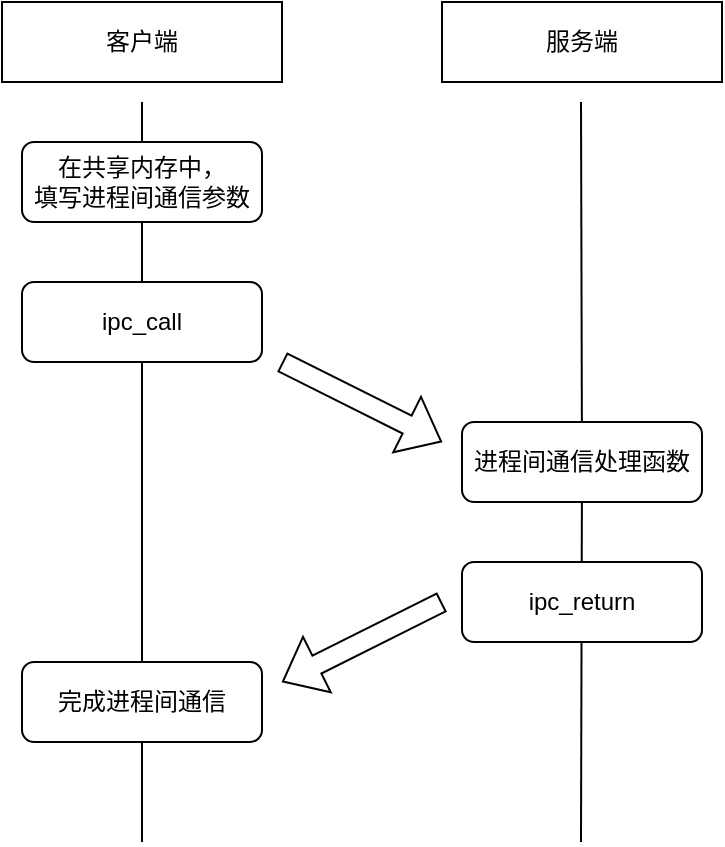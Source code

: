 <mxfile version="20.6.0" type="github">
  <diagram id="X8iErPKAvxndknGMTtUZ" name="第 1 页">
    <mxGraphModel dx="870" dy="538" grid="1" gridSize="10" guides="1" tooltips="1" connect="1" arrows="1" fold="1" page="1" pageScale="1" pageWidth="827" pageHeight="1169" math="0" shadow="0">
      <root>
        <mxCell id="0" />
        <mxCell id="1" parent="0" />
        <mxCell id="Kfr9wpKGolTqIImyM_xR-1" value="客户端" style="rounded=0;whiteSpace=wrap;html=1;" vertex="1" parent="1">
          <mxGeometry x="150" y="80" width="140" height="40" as="geometry" />
        </mxCell>
        <mxCell id="Kfr9wpKGolTqIImyM_xR-2" value="服务端" style="rounded=0;whiteSpace=wrap;html=1;" vertex="1" parent="1">
          <mxGeometry x="370" y="80" width="140" height="40" as="geometry" />
        </mxCell>
        <mxCell id="Kfr9wpKGolTqIImyM_xR-3" value="" style="endArrow=none;html=1;rounded=0;" edge="1" parent="1">
          <mxGeometry width="50" height="50" relative="1" as="geometry">
            <mxPoint x="220" y="500" as="sourcePoint" />
            <mxPoint x="220" y="130" as="targetPoint" />
          </mxGeometry>
        </mxCell>
        <mxCell id="Kfr9wpKGolTqIImyM_xR-4" value="" style="endArrow=none;html=1;rounded=0;startArrow=none;" edge="1" parent="1" source="Kfr9wpKGolTqIImyM_xR-7">
          <mxGeometry width="50" height="50" relative="1" as="geometry">
            <mxPoint x="439.5" y="500" as="sourcePoint" />
            <mxPoint x="439.5" y="130" as="targetPoint" />
          </mxGeometry>
        </mxCell>
        <mxCell id="Kfr9wpKGolTqIImyM_xR-5" value="在共享内存中，&lt;br&gt;填写进程间通信参数" style="rounded=1;whiteSpace=wrap;html=1;" vertex="1" parent="1">
          <mxGeometry x="160" y="150" width="120" height="40" as="geometry" />
        </mxCell>
        <mxCell id="Kfr9wpKGolTqIImyM_xR-6" value="ipc_call" style="rounded=1;whiteSpace=wrap;html=1;" vertex="1" parent="1">
          <mxGeometry x="160" y="220" width="120" height="40" as="geometry" />
        </mxCell>
        <mxCell id="Kfr9wpKGolTqIImyM_xR-7" value="进程间通信处理函数" style="rounded=1;whiteSpace=wrap;html=1;" vertex="1" parent="1">
          <mxGeometry x="380" y="290" width="120" height="40" as="geometry" />
        </mxCell>
        <mxCell id="Kfr9wpKGolTqIImyM_xR-8" value="" style="endArrow=none;html=1;rounded=0;" edge="1" parent="1" target="Kfr9wpKGolTqIImyM_xR-7">
          <mxGeometry width="50" height="50" relative="1" as="geometry">
            <mxPoint x="439.5" y="500" as="sourcePoint" />
            <mxPoint x="439.5" y="130" as="targetPoint" />
          </mxGeometry>
        </mxCell>
        <mxCell id="Kfr9wpKGolTqIImyM_xR-9" value="" style="shape=flexArrow;endArrow=classic;html=1;rounded=0;" edge="1" parent="1">
          <mxGeometry width="50" height="50" relative="1" as="geometry">
            <mxPoint x="290" y="260" as="sourcePoint" />
            <mxPoint x="370" y="300" as="targetPoint" />
          </mxGeometry>
        </mxCell>
        <mxCell id="Kfr9wpKGolTqIImyM_xR-10" value="ipc_return&lt;br&gt;" style="rounded=1;whiteSpace=wrap;html=1;" vertex="1" parent="1">
          <mxGeometry x="380" y="360" width="120" height="40" as="geometry" />
        </mxCell>
        <mxCell id="Kfr9wpKGolTqIImyM_xR-11" value="" style="shape=flexArrow;endArrow=classic;html=1;rounded=0;" edge="1" parent="1">
          <mxGeometry width="50" height="50" relative="1" as="geometry">
            <mxPoint x="370" y="380" as="sourcePoint" />
            <mxPoint x="290" y="420" as="targetPoint" />
          </mxGeometry>
        </mxCell>
        <mxCell id="Kfr9wpKGolTqIImyM_xR-12" value="完成进程间通信" style="rounded=1;whiteSpace=wrap;html=1;" vertex="1" parent="1">
          <mxGeometry x="160" y="410" width="120" height="40" as="geometry" />
        </mxCell>
      </root>
    </mxGraphModel>
  </diagram>
</mxfile>
